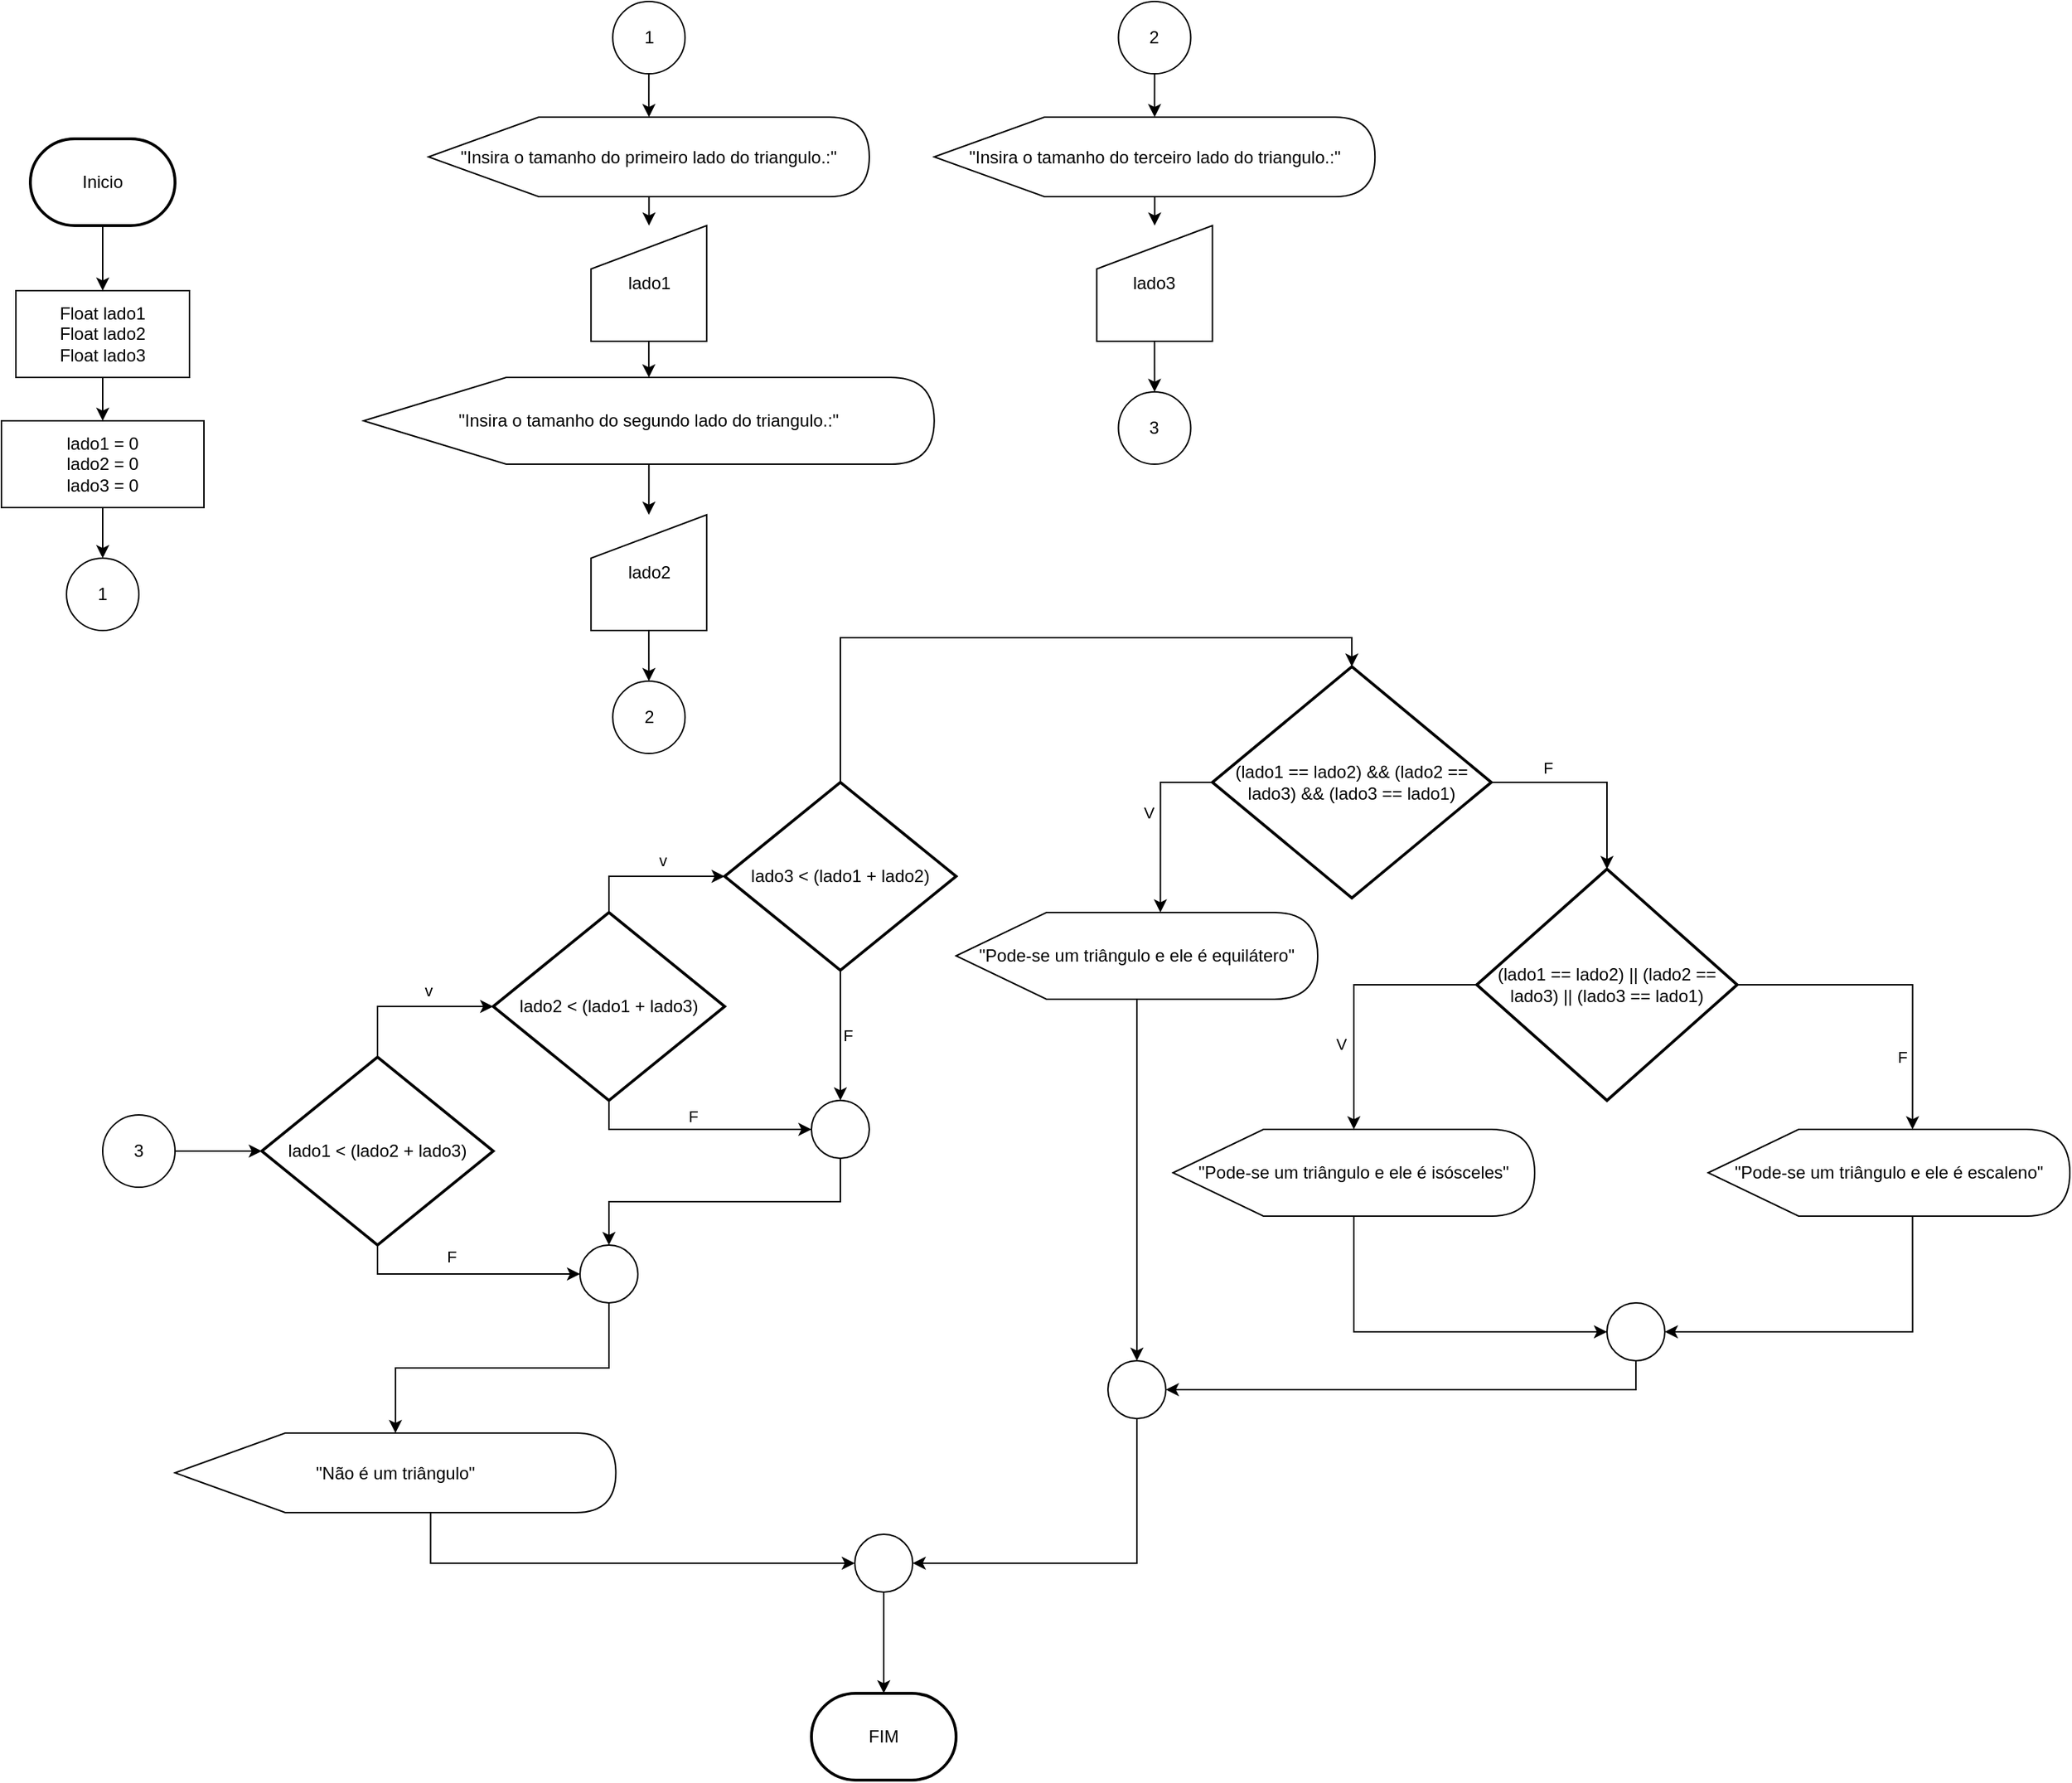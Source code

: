 <mxfile version="26.1.1">
  <diagram name="Página-1" id="mBzztjjE1htirHH1m6_b">
    <mxGraphModel dx="2587" dy="1064" grid="1" gridSize="10" guides="1" tooltips="1" connect="1" arrows="1" fold="1" page="1" pageScale="1" pageWidth="827" pageHeight="1169" math="0" shadow="0">
      <root>
        <mxCell id="0" />
        <mxCell id="1" parent="0" />
        <mxCell id="PZAd172AtOwlA6TTgWJv-4" value="" style="edgeStyle=orthogonalEdgeStyle;rounded=0;orthogonalLoop=1;jettySize=auto;html=1;" edge="1" parent="1" source="PZAd172AtOwlA6TTgWJv-2" target="PZAd172AtOwlA6TTgWJv-3">
          <mxGeometry relative="1" as="geometry" />
        </mxCell>
        <mxCell id="PZAd172AtOwlA6TTgWJv-2" value="Inicio" style="strokeWidth=2;html=1;shape=mxgraph.flowchart.terminator;whiteSpace=wrap;" vertex="1" parent="1">
          <mxGeometry x="-780" y="455" width="100" height="60" as="geometry" />
        </mxCell>
        <mxCell id="PZAd172AtOwlA6TTgWJv-6" value="" style="edgeStyle=orthogonalEdgeStyle;rounded=0;orthogonalLoop=1;jettySize=auto;html=1;" edge="1" parent="1" source="PZAd172AtOwlA6TTgWJv-3" target="PZAd172AtOwlA6TTgWJv-5">
          <mxGeometry relative="1" as="geometry" />
        </mxCell>
        <mxCell id="PZAd172AtOwlA6TTgWJv-3" value="Float lado1&lt;div&gt;Float lado2&lt;/div&gt;&lt;div&gt;Float lado3&lt;/div&gt;" style="rounded=0;whiteSpace=wrap;html=1;" vertex="1" parent="1">
          <mxGeometry x="-790" y="560" width="120" height="60" as="geometry" />
        </mxCell>
        <mxCell id="PZAd172AtOwlA6TTgWJv-8" value="" style="edgeStyle=orthogonalEdgeStyle;rounded=0;orthogonalLoop=1;jettySize=auto;html=1;" edge="1" parent="1" source="PZAd172AtOwlA6TTgWJv-5" target="PZAd172AtOwlA6TTgWJv-7">
          <mxGeometry relative="1" as="geometry" />
        </mxCell>
        <mxCell id="PZAd172AtOwlA6TTgWJv-5" value="&lt;div&gt;lado1 = 0&lt;/div&gt;&lt;div&gt;lado2 = 0&lt;/div&gt;&lt;div&gt;lado3 = 0&lt;/div&gt;" style="rounded=0;whiteSpace=wrap;html=1;" vertex="1" parent="1">
          <mxGeometry x="-800" y="650" width="140" height="60" as="geometry" />
        </mxCell>
        <mxCell id="PZAd172AtOwlA6TTgWJv-7" value="1" style="ellipse;whiteSpace=wrap;html=1;aspect=fixed;" vertex="1" parent="1">
          <mxGeometry x="-755" y="745" width="50" height="50" as="geometry" />
        </mxCell>
        <mxCell id="PZAd172AtOwlA6TTgWJv-12" value="" style="edgeStyle=orthogonalEdgeStyle;rounded=0;orthogonalLoop=1;jettySize=auto;html=1;" edge="1" parent="1" source="PZAd172AtOwlA6TTgWJv-9" target="PZAd172AtOwlA6TTgWJv-11">
          <mxGeometry relative="1" as="geometry" />
        </mxCell>
        <mxCell id="PZAd172AtOwlA6TTgWJv-9" value="1" style="ellipse;whiteSpace=wrap;html=1;aspect=fixed;" vertex="1" parent="1">
          <mxGeometry x="-377.38" y="360" width="50" height="50" as="geometry" />
        </mxCell>
        <mxCell id="PZAd172AtOwlA6TTgWJv-17" value="" style="edgeStyle=orthogonalEdgeStyle;rounded=0;orthogonalLoop=1;jettySize=auto;html=1;" edge="1" parent="1" source="PZAd172AtOwlA6TTgWJv-10" target="PZAd172AtOwlA6TTgWJv-14">
          <mxGeometry relative="1" as="geometry" />
        </mxCell>
        <mxCell id="PZAd172AtOwlA6TTgWJv-10" value="&quot;Insira o tamanho do segundo lado do triangulo.:&quot;" style="shape=display;whiteSpace=wrap;html=1;" vertex="1" parent="1">
          <mxGeometry x="-549.63" y="620" width="394.5" height="60" as="geometry" />
        </mxCell>
        <mxCell id="PZAd172AtOwlA6TTgWJv-15" value="" style="edgeStyle=orthogonalEdgeStyle;rounded=0;orthogonalLoop=1;jettySize=auto;html=1;" edge="1" parent="1" source="PZAd172AtOwlA6TTgWJv-11" target="PZAd172AtOwlA6TTgWJv-13">
          <mxGeometry relative="1" as="geometry" />
        </mxCell>
        <mxCell id="PZAd172AtOwlA6TTgWJv-11" value="&quot;Insira o tamanho do primeiro lado do triangulo.:&quot;" style="shape=display;whiteSpace=wrap;html=1;" vertex="1" parent="1">
          <mxGeometry x="-504.75" y="440" width="304.75" height="55" as="geometry" />
        </mxCell>
        <mxCell id="PZAd172AtOwlA6TTgWJv-16" value="" style="edgeStyle=orthogonalEdgeStyle;rounded=0;orthogonalLoop=1;jettySize=auto;html=1;" edge="1" parent="1" source="PZAd172AtOwlA6TTgWJv-13" target="PZAd172AtOwlA6TTgWJv-10">
          <mxGeometry relative="1" as="geometry" />
        </mxCell>
        <mxCell id="PZAd172AtOwlA6TTgWJv-13" value="lado1" style="shape=manualInput;whiteSpace=wrap;html=1;" vertex="1" parent="1">
          <mxGeometry x="-392.38" y="515" width="80" height="80" as="geometry" />
        </mxCell>
        <mxCell id="PZAd172AtOwlA6TTgWJv-19" value="" style="edgeStyle=orthogonalEdgeStyle;rounded=0;orthogonalLoop=1;jettySize=auto;html=1;" edge="1" parent="1" source="PZAd172AtOwlA6TTgWJv-14" target="PZAd172AtOwlA6TTgWJv-18">
          <mxGeometry relative="1" as="geometry" />
        </mxCell>
        <mxCell id="PZAd172AtOwlA6TTgWJv-14" value="lado2" style="shape=manualInput;whiteSpace=wrap;html=1;" vertex="1" parent="1">
          <mxGeometry x="-392.38" y="715" width="80" height="80" as="geometry" />
        </mxCell>
        <mxCell id="PZAd172AtOwlA6TTgWJv-18" value="2" style="ellipse;whiteSpace=wrap;html=1;aspect=fixed;" vertex="1" parent="1">
          <mxGeometry x="-377.37" y="830" width="50" height="50" as="geometry" />
        </mxCell>
        <mxCell id="PZAd172AtOwlA6TTgWJv-20" value="3" style="ellipse;whiteSpace=wrap;html=1;aspect=fixed;" vertex="1" parent="1">
          <mxGeometry x="-730" y="1130" width="50" height="50" as="geometry" />
        </mxCell>
        <mxCell id="PZAd172AtOwlA6TTgWJv-52" value="" style="edgeStyle=orthogonalEdgeStyle;rounded=0;orthogonalLoop=1;jettySize=auto;html=1;" edge="1" parent="1" source="PZAd172AtOwlA6TTgWJv-53" target="PZAd172AtOwlA6TTgWJv-55">
          <mxGeometry relative="1" as="geometry" />
        </mxCell>
        <mxCell id="PZAd172AtOwlA6TTgWJv-53" value="2" style="ellipse;whiteSpace=wrap;html=1;aspect=fixed;" vertex="1" parent="1">
          <mxGeometry x="-27.76" y="360" width="50" height="50" as="geometry" />
        </mxCell>
        <mxCell id="PZAd172AtOwlA6TTgWJv-54" value="" style="edgeStyle=orthogonalEdgeStyle;rounded=0;orthogonalLoop=1;jettySize=auto;html=1;" edge="1" parent="1" source="PZAd172AtOwlA6TTgWJv-55" target="PZAd172AtOwlA6TTgWJv-56">
          <mxGeometry relative="1" as="geometry" />
        </mxCell>
        <mxCell id="PZAd172AtOwlA6TTgWJv-55" value="&quot;Insira o tamanho do terceiro lado do triangulo.:&quot;" style="shape=display;whiteSpace=wrap;html=1;" vertex="1" parent="1">
          <mxGeometry x="-155.13" y="440" width="304.75" height="55" as="geometry" />
        </mxCell>
        <mxCell id="PZAd172AtOwlA6TTgWJv-58" value="" style="edgeStyle=orthogonalEdgeStyle;rounded=0;orthogonalLoop=1;jettySize=auto;html=1;" edge="1" parent="1" source="PZAd172AtOwlA6TTgWJv-56" target="PZAd172AtOwlA6TTgWJv-57">
          <mxGeometry relative="1" as="geometry" />
        </mxCell>
        <mxCell id="PZAd172AtOwlA6TTgWJv-56" value="lado3" style="shape=manualInput;whiteSpace=wrap;html=1;" vertex="1" parent="1">
          <mxGeometry x="-42.76" y="515" width="80" height="80" as="geometry" />
        </mxCell>
        <mxCell id="PZAd172AtOwlA6TTgWJv-57" value="3" style="ellipse;whiteSpace=wrap;html=1;aspect=fixed;" vertex="1" parent="1">
          <mxGeometry x="-27.76" y="630" width="50" height="50" as="geometry" />
        </mxCell>
        <mxCell id="PZAd172AtOwlA6TTgWJv-90" style="edgeStyle=orthogonalEdgeStyle;rounded=0;orthogonalLoop=1;jettySize=auto;html=1;exitX=0.5;exitY=1;exitDx=0;exitDy=0;exitPerimeter=0;entryX=0;entryY=0.5;entryDx=0;entryDy=0;" edge="1" parent="1" source="PZAd172AtOwlA6TTgWJv-72" target="PZAd172AtOwlA6TTgWJv-87">
          <mxGeometry relative="1" as="geometry" />
        </mxCell>
        <mxCell id="PZAd172AtOwlA6TTgWJv-93" value="F" style="edgeLabel;html=1;align=center;verticalAlign=middle;resizable=0;points=[];" vertex="1" connectable="0" parent="PZAd172AtOwlA6TTgWJv-90">
          <mxGeometry x="-0.113" y="1" relative="1" as="geometry">
            <mxPoint y="-11" as="offset" />
          </mxGeometry>
        </mxCell>
        <mxCell id="PZAd172AtOwlA6TTgWJv-72" value="lado1 &amp;lt; (lado2 + lado3)" style="strokeWidth=2;html=1;shape=mxgraph.flowchart.decision;whiteSpace=wrap;" vertex="1" parent="1">
          <mxGeometry x="-620" y="1090" width="160" height="130" as="geometry" />
        </mxCell>
        <mxCell id="PZAd172AtOwlA6TTgWJv-73" style="edgeStyle=orthogonalEdgeStyle;rounded=0;orthogonalLoop=1;jettySize=auto;html=1;exitX=1;exitY=0.5;exitDx=0;exitDy=0;entryX=0;entryY=0.5;entryDx=0;entryDy=0;entryPerimeter=0;" edge="1" parent="1" source="PZAd172AtOwlA6TTgWJv-20" target="PZAd172AtOwlA6TTgWJv-72">
          <mxGeometry relative="1" as="geometry" />
        </mxCell>
        <mxCell id="PZAd172AtOwlA6TTgWJv-84" style="edgeStyle=orthogonalEdgeStyle;rounded=0;orthogonalLoop=1;jettySize=auto;html=1;exitX=0.5;exitY=1;exitDx=0;exitDy=0;exitPerimeter=0;entryX=0;entryY=0.5;entryDx=0;entryDy=0;" edge="1" parent="1" source="PZAd172AtOwlA6TTgWJv-74" target="PZAd172AtOwlA6TTgWJv-81">
          <mxGeometry relative="1" as="geometry" />
        </mxCell>
        <mxCell id="PZAd172AtOwlA6TTgWJv-85" value="F" style="edgeLabel;html=1;align=center;verticalAlign=middle;resizable=0;points=[];" vertex="1" connectable="0" parent="PZAd172AtOwlA6TTgWJv-84">
          <mxGeometry x="-0.025" relative="1" as="geometry">
            <mxPoint y="-9" as="offset" />
          </mxGeometry>
        </mxCell>
        <mxCell id="PZAd172AtOwlA6TTgWJv-74" value="lado2 &amp;lt; (lado1 + lado3)" style="strokeWidth=2;html=1;shape=mxgraph.flowchart.decision;whiteSpace=wrap;" vertex="1" parent="1">
          <mxGeometry x="-460" y="990" width="160" height="130" as="geometry" />
        </mxCell>
        <mxCell id="PZAd172AtOwlA6TTgWJv-82" value="" style="edgeStyle=orthogonalEdgeStyle;rounded=0;orthogonalLoop=1;jettySize=auto;html=1;" edge="1" parent="1" source="PZAd172AtOwlA6TTgWJv-75" target="PZAd172AtOwlA6TTgWJv-81">
          <mxGeometry relative="1" as="geometry" />
        </mxCell>
        <mxCell id="PZAd172AtOwlA6TTgWJv-86" value="F" style="edgeLabel;html=1;align=center;verticalAlign=middle;resizable=0;points=[];" vertex="1" connectable="0" parent="PZAd172AtOwlA6TTgWJv-82">
          <mxGeometry x="0.004" y="5" relative="1" as="geometry">
            <mxPoint as="offset" />
          </mxGeometry>
        </mxCell>
        <mxCell id="PZAd172AtOwlA6TTgWJv-75" value="lado3 &amp;lt; (lado1 + lado2)" style="strokeWidth=2;html=1;shape=mxgraph.flowchart.decision;whiteSpace=wrap;" vertex="1" parent="1">
          <mxGeometry x="-300" y="900" width="160" height="130" as="geometry" />
        </mxCell>
        <mxCell id="PZAd172AtOwlA6TTgWJv-77" style="edgeStyle=orthogonalEdgeStyle;rounded=0;orthogonalLoop=1;jettySize=auto;html=1;exitX=0.5;exitY=0;exitDx=0;exitDy=0;exitPerimeter=0;entryX=0;entryY=0.5;entryDx=0;entryDy=0;entryPerimeter=0;" edge="1" parent="1" source="PZAd172AtOwlA6TTgWJv-72" target="PZAd172AtOwlA6TTgWJv-74">
          <mxGeometry relative="1" as="geometry" />
        </mxCell>
        <mxCell id="PZAd172AtOwlA6TTgWJv-79" value="v" style="edgeLabel;html=1;align=center;verticalAlign=middle;resizable=0;points=[];" vertex="1" connectable="0" parent="PZAd172AtOwlA6TTgWJv-77">
          <mxGeometry x="0.208" y="-4" relative="1" as="geometry">
            <mxPoint y="-15" as="offset" />
          </mxGeometry>
        </mxCell>
        <mxCell id="PZAd172AtOwlA6TTgWJv-78" style="edgeStyle=orthogonalEdgeStyle;rounded=0;orthogonalLoop=1;jettySize=auto;html=1;exitX=0.5;exitY=0;exitDx=0;exitDy=0;exitPerimeter=0;entryX=0;entryY=0.5;entryDx=0;entryDy=0;entryPerimeter=0;" edge="1" parent="1" source="PZAd172AtOwlA6TTgWJv-74" target="PZAd172AtOwlA6TTgWJv-75">
          <mxGeometry relative="1" as="geometry" />
        </mxCell>
        <mxCell id="PZAd172AtOwlA6TTgWJv-80" value="v" style="edgeLabel;html=1;align=center;verticalAlign=middle;resizable=0;points=[];" vertex="1" connectable="0" parent="PZAd172AtOwlA6TTgWJv-78">
          <mxGeometry x="0.155" y="-3" relative="1" as="geometry">
            <mxPoint x="1" y="-14" as="offset" />
          </mxGeometry>
        </mxCell>
        <mxCell id="PZAd172AtOwlA6TTgWJv-88" style="edgeStyle=orthogonalEdgeStyle;rounded=0;orthogonalLoop=1;jettySize=auto;html=1;exitX=0.5;exitY=1;exitDx=0;exitDy=0;entryX=0.5;entryY=0;entryDx=0;entryDy=0;" edge="1" parent="1" source="PZAd172AtOwlA6TTgWJv-81" target="PZAd172AtOwlA6TTgWJv-87">
          <mxGeometry relative="1" as="geometry" />
        </mxCell>
        <mxCell id="PZAd172AtOwlA6TTgWJv-81" value="" style="ellipse;whiteSpace=wrap;html=1;aspect=fixed;" vertex="1" parent="1">
          <mxGeometry x="-240" y="1120" width="40" height="40" as="geometry" />
        </mxCell>
        <mxCell id="PZAd172AtOwlA6TTgWJv-92" style="edgeStyle=orthogonalEdgeStyle;rounded=0;orthogonalLoop=1;jettySize=auto;html=1;exitX=0.5;exitY=1;exitDx=0;exitDy=0;" edge="1" parent="1" source="PZAd172AtOwlA6TTgWJv-87" target="PZAd172AtOwlA6TTgWJv-91">
          <mxGeometry relative="1" as="geometry" />
        </mxCell>
        <mxCell id="PZAd172AtOwlA6TTgWJv-87" value="" style="ellipse;whiteSpace=wrap;html=1;aspect=fixed;" vertex="1" parent="1">
          <mxGeometry x="-400" y="1220" width="40" height="40" as="geometry" />
        </mxCell>
        <mxCell id="PZAd172AtOwlA6TTgWJv-121" style="edgeStyle=orthogonalEdgeStyle;rounded=0;orthogonalLoop=1;jettySize=auto;html=1;exitX=0;exitY=0;exitDx=176.719;exitDy=55;exitPerimeter=0;entryX=0;entryY=0.5;entryDx=0;entryDy=0;" edge="1" parent="1" source="PZAd172AtOwlA6TTgWJv-91" target="PZAd172AtOwlA6TTgWJv-119">
          <mxGeometry relative="1" as="geometry" />
        </mxCell>
        <mxCell id="PZAd172AtOwlA6TTgWJv-91" value="&quot;Não é um triângulo&quot;" style="shape=display;whiteSpace=wrap;html=1;" vertex="1" parent="1">
          <mxGeometry x="-680" y="1350" width="304.75" height="55" as="geometry" />
        </mxCell>
        <mxCell id="PZAd172AtOwlA6TTgWJv-94" value="(lado1 == lado2) &amp;amp;&amp;amp; (lado2 == lado3) &amp;amp;&amp;amp; (lado3 == lado1)" style="strokeWidth=2;html=1;shape=mxgraph.flowchart.decision;whiteSpace=wrap;" vertex="1" parent="1">
          <mxGeometry x="37.24" y="820" width="192.76" height="160" as="geometry" />
        </mxCell>
        <mxCell id="PZAd172AtOwlA6TTgWJv-96" style="edgeStyle=orthogonalEdgeStyle;rounded=0;orthogonalLoop=1;jettySize=auto;html=1;exitX=0.5;exitY=0;exitDx=0;exitDy=0;exitPerimeter=0;entryX=0.5;entryY=0;entryDx=0;entryDy=0;entryPerimeter=0;" edge="1" parent="1" source="PZAd172AtOwlA6TTgWJv-75" target="PZAd172AtOwlA6TTgWJv-94">
          <mxGeometry relative="1" as="geometry" />
        </mxCell>
        <mxCell id="PZAd172AtOwlA6TTgWJv-117" style="edgeStyle=orthogonalEdgeStyle;rounded=0;orthogonalLoop=1;jettySize=auto;html=1;exitX=0;exitY=0;exitDx=141.25;exitDy=60;exitPerimeter=0;entryX=0.5;entryY=0;entryDx=0;entryDy=0;" edge="1" parent="1" source="PZAd172AtOwlA6TTgWJv-97" target="PZAd172AtOwlA6TTgWJv-113">
          <mxGeometry relative="1" as="geometry">
            <Array as="points">
              <mxPoint x="-15" y="1050" />
              <mxPoint x="-15" y="1280" />
            </Array>
          </mxGeometry>
        </mxCell>
        <mxCell id="PZAd172AtOwlA6TTgWJv-97" value="&quot;Pode-se um triângulo e ele é equilátero&quot;" style="shape=display;whiteSpace=wrap;html=1;" vertex="1" parent="1">
          <mxGeometry x="-140" y="990" width="250" height="60" as="geometry" />
        </mxCell>
        <mxCell id="PZAd172AtOwlA6TTgWJv-100" style="edgeStyle=orthogonalEdgeStyle;rounded=0;orthogonalLoop=1;jettySize=auto;html=1;exitX=0;exitY=0.5;exitDx=0;exitDy=0;exitPerimeter=0;entryX=0;entryY=0;entryDx=141.25;entryDy=0;entryPerimeter=0;" edge="1" parent="1" source="PZAd172AtOwlA6TTgWJv-94" target="PZAd172AtOwlA6TTgWJv-97">
          <mxGeometry relative="1" as="geometry" />
        </mxCell>
        <mxCell id="PZAd172AtOwlA6TTgWJv-101" value="V" style="edgeLabel;html=1;align=center;verticalAlign=middle;resizable=0;points=[];" vertex="1" connectable="0" parent="PZAd172AtOwlA6TTgWJv-100">
          <mxGeometry x="-0.092" y="1" relative="1" as="geometry">
            <mxPoint x="-10" as="offset" />
          </mxGeometry>
        </mxCell>
        <mxCell id="PZAd172AtOwlA6TTgWJv-107" style="edgeStyle=orthogonalEdgeStyle;rounded=0;orthogonalLoop=1;jettySize=auto;html=1;exitX=0;exitY=0.5;exitDx=0;exitDy=0;exitPerimeter=0;" edge="1" parent="1" source="PZAd172AtOwlA6TTgWJv-103" target="PZAd172AtOwlA6TTgWJv-106">
          <mxGeometry relative="1" as="geometry" />
        </mxCell>
        <mxCell id="PZAd172AtOwlA6TTgWJv-110" value="V" style="edgeLabel;html=1;align=center;verticalAlign=middle;resizable=0;points=[];" vertex="1" connectable="0" parent="PZAd172AtOwlA6TTgWJv-107">
          <mxGeometry x="0.363" y="1" relative="1" as="geometry">
            <mxPoint x="-10" as="offset" />
          </mxGeometry>
        </mxCell>
        <mxCell id="PZAd172AtOwlA6TTgWJv-103" value="(lado1 == lado2) || (lado2 == lado3) || (lado3 == lado1)" style="strokeWidth=2;html=1;shape=mxgraph.flowchart.decision;whiteSpace=wrap;" vertex="1" parent="1">
          <mxGeometry x="220" y="960" width="180" height="160" as="geometry" />
        </mxCell>
        <mxCell id="PZAd172AtOwlA6TTgWJv-104" style="edgeStyle=orthogonalEdgeStyle;rounded=0;orthogonalLoop=1;jettySize=auto;html=1;exitX=1;exitY=0.5;exitDx=0;exitDy=0;exitPerimeter=0;entryX=0.5;entryY=0;entryDx=0;entryDy=0;entryPerimeter=0;" edge="1" parent="1" source="PZAd172AtOwlA6TTgWJv-94" target="PZAd172AtOwlA6TTgWJv-103">
          <mxGeometry relative="1" as="geometry" />
        </mxCell>
        <mxCell id="PZAd172AtOwlA6TTgWJv-105" value="F" style="edgeLabel;html=1;align=center;verticalAlign=middle;resizable=0;points=[];" vertex="1" connectable="0" parent="PZAd172AtOwlA6TTgWJv-104">
          <mxGeometry x="-0.446" y="1" relative="1" as="geometry">
            <mxPoint y="-9" as="offset" />
          </mxGeometry>
        </mxCell>
        <mxCell id="PZAd172AtOwlA6TTgWJv-115" style="edgeStyle=orthogonalEdgeStyle;rounded=0;orthogonalLoop=1;jettySize=auto;html=1;exitX=0;exitY=0;exitDx=141.25;exitDy=60;exitPerimeter=0;entryX=0;entryY=0.5;entryDx=0;entryDy=0;" edge="1" parent="1" source="PZAd172AtOwlA6TTgWJv-106" target="PZAd172AtOwlA6TTgWJv-112">
          <mxGeometry relative="1" as="geometry">
            <Array as="points">
              <mxPoint x="135" y="1200" />
              <mxPoint x="135" y="1280" />
            </Array>
          </mxGeometry>
        </mxCell>
        <mxCell id="PZAd172AtOwlA6TTgWJv-106" value="&quot;Pode-se um triângulo e ele é isósceles&quot;" style="shape=display;whiteSpace=wrap;html=1;" vertex="1" parent="1">
          <mxGeometry x="10.0" y="1140" width="250" height="60" as="geometry" />
        </mxCell>
        <mxCell id="PZAd172AtOwlA6TTgWJv-116" style="edgeStyle=orthogonalEdgeStyle;rounded=0;orthogonalLoop=1;jettySize=auto;html=1;exitX=0;exitY=0;exitDx=141.25;exitDy=60;exitPerimeter=0;entryX=1;entryY=0.5;entryDx=0;entryDy=0;" edge="1" parent="1" source="PZAd172AtOwlA6TTgWJv-108" target="PZAd172AtOwlA6TTgWJv-112">
          <mxGeometry relative="1" as="geometry" />
        </mxCell>
        <mxCell id="PZAd172AtOwlA6TTgWJv-108" value="&quot;Pode-se um triângulo e ele é escaleno&quot;" style="shape=display;whiteSpace=wrap;html=1;" vertex="1" parent="1">
          <mxGeometry x="380" y="1140" width="250" height="60" as="geometry" />
        </mxCell>
        <mxCell id="PZAd172AtOwlA6TTgWJv-109" style="edgeStyle=orthogonalEdgeStyle;rounded=0;orthogonalLoop=1;jettySize=auto;html=1;exitX=1;exitY=0.5;exitDx=0;exitDy=0;exitPerimeter=0;entryX=0;entryY=0;entryDx=141.25;entryDy=0;entryPerimeter=0;" edge="1" parent="1" source="PZAd172AtOwlA6TTgWJv-103" target="PZAd172AtOwlA6TTgWJv-108">
          <mxGeometry relative="1" as="geometry" />
        </mxCell>
        <mxCell id="PZAd172AtOwlA6TTgWJv-111" value="F" style="edgeLabel;html=1;align=center;verticalAlign=middle;resizable=0;points=[];" vertex="1" connectable="0" parent="PZAd172AtOwlA6TTgWJv-109">
          <mxGeometry x="0.552" relative="1" as="geometry">
            <mxPoint x="-8" as="offset" />
          </mxGeometry>
        </mxCell>
        <mxCell id="PZAd172AtOwlA6TTgWJv-118" style="edgeStyle=orthogonalEdgeStyle;rounded=0;orthogonalLoop=1;jettySize=auto;html=1;exitX=0.5;exitY=1;exitDx=0;exitDy=0;entryX=1;entryY=0.5;entryDx=0;entryDy=0;" edge="1" parent="1" source="PZAd172AtOwlA6TTgWJv-112" target="PZAd172AtOwlA6TTgWJv-113">
          <mxGeometry relative="1" as="geometry" />
        </mxCell>
        <mxCell id="PZAd172AtOwlA6TTgWJv-112" value="" style="ellipse;whiteSpace=wrap;html=1;aspect=fixed;" vertex="1" parent="1">
          <mxGeometry x="310" y="1260" width="40" height="40" as="geometry" />
        </mxCell>
        <mxCell id="PZAd172AtOwlA6TTgWJv-122" style="edgeStyle=orthogonalEdgeStyle;rounded=0;orthogonalLoop=1;jettySize=auto;html=1;exitX=0.5;exitY=1;exitDx=0;exitDy=0;entryX=1;entryY=0.5;entryDx=0;entryDy=0;" edge="1" parent="1" source="PZAd172AtOwlA6TTgWJv-113" target="PZAd172AtOwlA6TTgWJv-119">
          <mxGeometry relative="1" as="geometry" />
        </mxCell>
        <mxCell id="PZAd172AtOwlA6TTgWJv-113" value="" style="ellipse;whiteSpace=wrap;html=1;aspect=fixed;" vertex="1" parent="1">
          <mxGeometry x="-35" y="1300" width="40" height="40" as="geometry" />
        </mxCell>
        <mxCell id="PZAd172AtOwlA6TTgWJv-124" value="" style="edgeStyle=orthogonalEdgeStyle;rounded=0;orthogonalLoop=1;jettySize=auto;html=1;" edge="1" parent="1" source="PZAd172AtOwlA6TTgWJv-119" target="PZAd172AtOwlA6TTgWJv-123">
          <mxGeometry relative="1" as="geometry" />
        </mxCell>
        <mxCell id="PZAd172AtOwlA6TTgWJv-119" value="" style="ellipse;whiteSpace=wrap;html=1;aspect=fixed;" vertex="1" parent="1">
          <mxGeometry x="-210" y="1420" width="40" height="40" as="geometry" />
        </mxCell>
        <mxCell id="PZAd172AtOwlA6TTgWJv-123" value="FIM" style="strokeWidth=2;html=1;shape=mxgraph.flowchart.terminator;whiteSpace=wrap;" vertex="1" parent="1">
          <mxGeometry x="-240" y="1530" width="100" height="60" as="geometry" />
        </mxCell>
      </root>
    </mxGraphModel>
  </diagram>
</mxfile>
